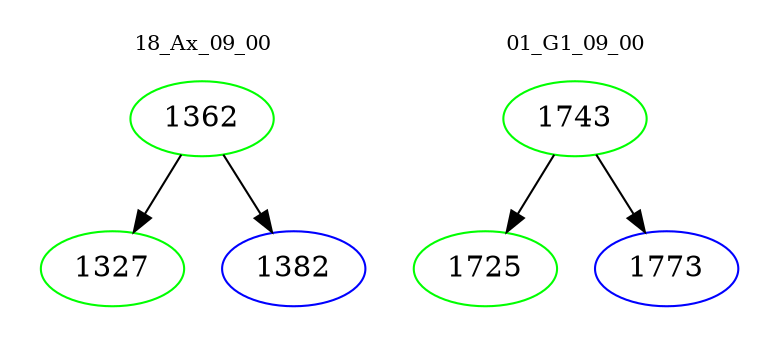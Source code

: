 digraph{
subgraph cluster_0 {
color = white
label = "18_Ax_09_00";
fontsize=10;
T0_1362 [label="1362", color="green"]
T0_1362 -> T0_1327 [color="black"]
T0_1327 [label="1327", color="green"]
T0_1362 -> T0_1382 [color="black"]
T0_1382 [label="1382", color="blue"]
}
subgraph cluster_1 {
color = white
label = "01_G1_09_00";
fontsize=10;
T1_1743 [label="1743", color="green"]
T1_1743 -> T1_1725 [color="black"]
T1_1725 [label="1725", color="green"]
T1_1743 -> T1_1773 [color="black"]
T1_1773 [label="1773", color="blue"]
}
}
